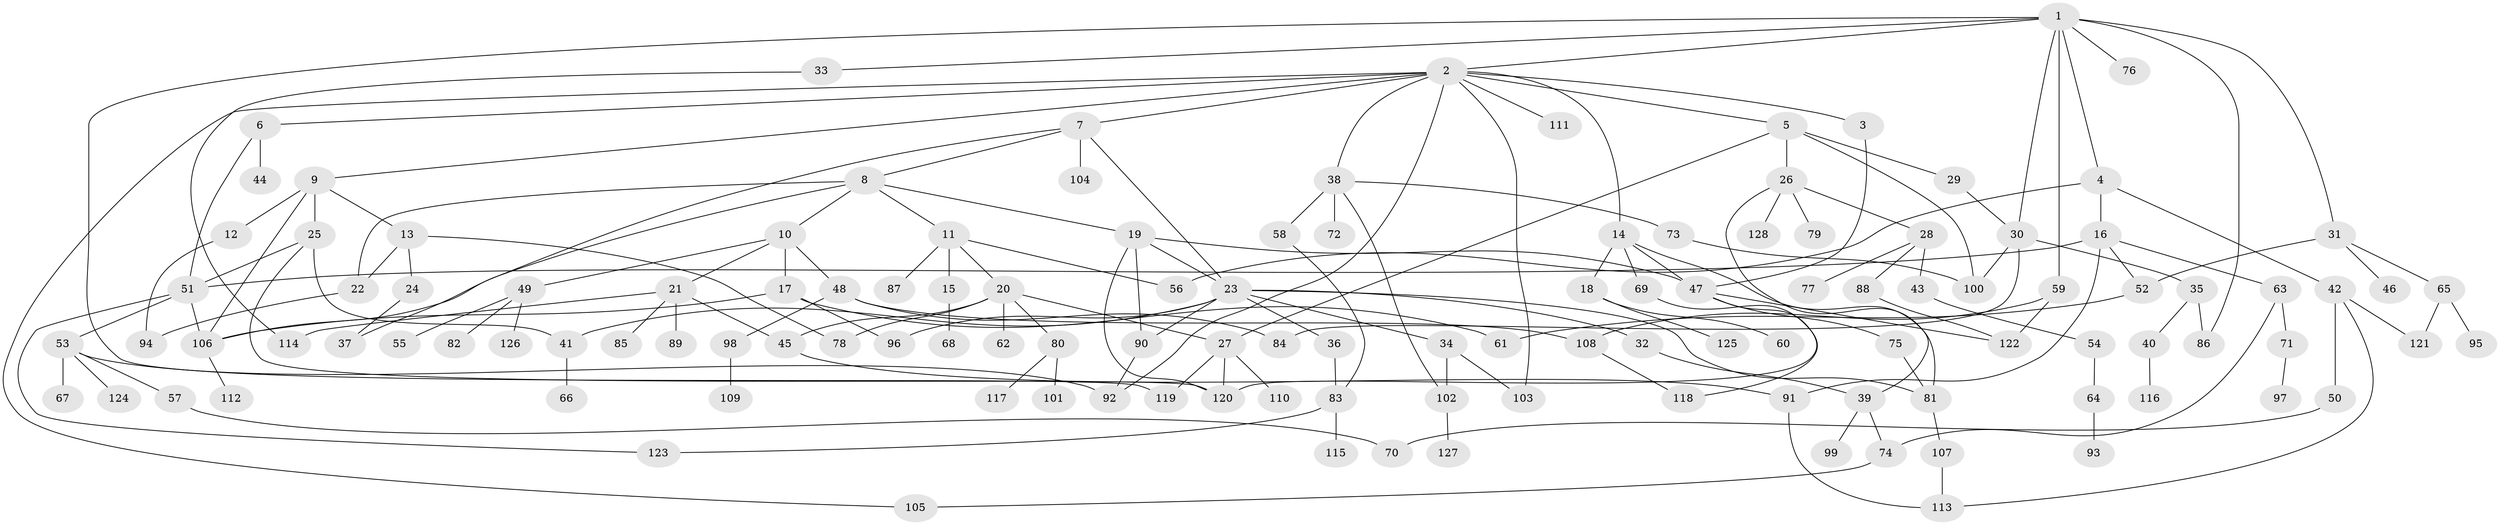 // Generated by graph-tools (version 1.1) at 2025/25/03/09/25 03:25:30]
// undirected, 128 vertices, 177 edges
graph export_dot {
graph [start="1"]
  node [color=gray90,style=filled];
  1;
  2;
  3;
  4;
  5;
  6;
  7;
  8;
  9;
  10;
  11;
  12;
  13;
  14;
  15;
  16;
  17;
  18;
  19;
  20;
  21;
  22;
  23;
  24;
  25;
  26;
  27;
  28;
  29;
  30;
  31;
  32;
  33;
  34;
  35;
  36;
  37;
  38;
  39;
  40;
  41;
  42;
  43;
  44;
  45;
  46;
  47;
  48;
  49;
  50;
  51;
  52;
  53;
  54;
  55;
  56;
  57;
  58;
  59;
  60;
  61;
  62;
  63;
  64;
  65;
  66;
  67;
  68;
  69;
  70;
  71;
  72;
  73;
  74;
  75;
  76;
  77;
  78;
  79;
  80;
  81;
  82;
  83;
  84;
  85;
  86;
  87;
  88;
  89;
  90;
  91;
  92;
  93;
  94;
  95;
  96;
  97;
  98;
  99;
  100;
  101;
  102;
  103;
  104;
  105;
  106;
  107;
  108;
  109;
  110;
  111;
  112;
  113;
  114;
  115;
  116;
  117;
  118;
  119;
  120;
  121;
  122;
  123;
  124;
  125;
  126;
  127;
  128;
  1 -- 2;
  1 -- 4;
  1 -- 30;
  1 -- 31;
  1 -- 33;
  1 -- 59;
  1 -- 76;
  1 -- 86;
  1 -- 119;
  2 -- 3;
  2 -- 5;
  2 -- 6;
  2 -- 7;
  2 -- 9;
  2 -- 14;
  2 -- 38;
  2 -- 92;
  2 -- 105;
  2 -- 111;
  2 -- 103;
  3 -- 47;
  4 -- 16;
  4 -- 42;
  4 -- 56;
  5 -- 26;
  5 -- 27;
  5 -- 29;
  5 -- 100;
  6 -- 44;
  6 -- 51;
  7 -- 8;
  7 -- 104;
  7 -- 37;
  7 -- 23;
  8 -- 10;
  8 -- 11;
  8 -- 19;
  8 -- 22;
  8 -- 106;
  9 -- 12;
  9 -- 13;
  9 -- 25;
  9 -- 106;
  10 -- 17;
  10 -- 21;
  10 -- 48;
  10 -- 49;
  11 -- 15;
  11 -- 20;
  11 -- 56;
  11 -- 87;
  12 -- 94;
  13 -- 24;
  13 -- 78;
  13 -- 22;
  14 -- 18;
  14 -- 69;
  14 -- 81;
  14 -- 47;
  15 -- 68;
  16 -- 63;
  16 -- 91;
  16 -- 52;
  16 -- 51;
  17 -- 61;
  17 -- 96;
  17 -- 106;
  18 -- 60;
  18 -- 125;
  19 -- 23;
  19 -- 90;
  19 -- 120;
  19 -- 47;
  20 -- 45;
  20 -- 62;
  20 -- 80;
  20 -- 78;
  20 -- 27;
  21 -- 85;
  21 -- 89;
  21 -- 114;
  21 -- 45;
  22 -- 94;
  23 -- 32;
  23 -- 34;
  23 -- 36;
  23 -- 41;
  23 -- 96;
  23 -- 81;
  23 -- 90;
  24 -- 37;
  25 -- 51;
  25 -- 120;
  25 -- 41;
  26 -- 28;
  26 -- 79;
  26 -- 128;
  26 -- 39;
  27 -- 110;
  27 -- 119;
  27 -- 120;
  28 -- 43;
  28 -- 77;
  28 -- 88;
  29 -- 30;
  30 -- 35;
  30 -- 84;
  30 -- 100;
  31 -- 46;
  31 -- 52;
  31 -- 65;
  32 -- 39;
  33 -- 114;
  34 -- 103;
  34 -- 102;
  35 -- 40;
  35 -- 86;
  36 -- 83;
  38 -- 58;
  38 -- 72;
  38 -- 73;
  38 -- 102;
  39 -- 99;
  39 -- 74;
  40 -- 116;
  41 -- 66;
  42 -- 50;
  42 -- 113;
  42 -- 121;
  43 -- 54;
  45 -- 91;
  47 -- 75;
  47 -- 122;
  47 -- 120;
  48 -- 98;
  48 -- 108;
  48 -- 84;
  49 -- 55;
  49 -- 82;
  49 -- 126;
  50 -- 70;
  51 -- 53;
  51 -- 123;
  51 -- 106;
  52 -- 61;
  53 -- 57;
  53 -- 67;
  53 -- 124;
  53 -- 92;
  54 -- 64;
  57 -- 70;
  58 -- 83;
  59 -- 108;
  59 -- 122;
  63 -- 71;
  63 -- 74;
  64 -- 93;
  65 -- 95;
  65 -- 121;
  69 -- 118;
  71 -- 97;
  73 -- 100;
  74 -- 105;
  75 -- 81;
  80 -- 101;
  80 -- 117;
  81 -- 107;
  83 -- 115;
  83 -- 123;
  88 -- 122;
  90 -- 92;
  91 -- 113;
  98 -- 109;
  102 -- 127;
  106 -- 112;
  107 -- 113;
  108 -- 118;
}

